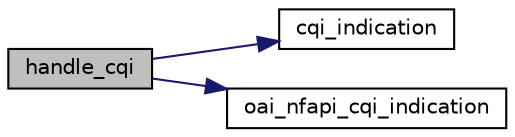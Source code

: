 digraph "handle_cqi"
{
 // LATEX_PDF_SIZE
  edge [fontname="Helvetica",fontsize="10",labelfontname="Helvetica",labelfontsize="10"];
  node [fontname="Helvetica",fontsize="10",shape=record];
  rankdir="LR";
  Node1 [label="handle_cqi",height=0.2,width=0.4,color="black", fillcolor="grey75", style="filled", fontcolor="black",tooltip=" "];
  Node1 -> Node2 [color="midnightblue",fontsize="10",style="solid",fontname="Helvetica"];
  Node2 [label="cqi_indication",height=0.2,width=0.4,color="black", fillcolor="white", style="filled",URL="$group____mac.html#gad226d8085e4ea7823164a610c6019df4",tooltip=" "];
  Node1 -> Node3 [color="midnightblue",fontsize="10",style="solid",fontname="Helvetica"];
  Node3 [label="oai_nfapi_cqi_indication",height=0.2,width=0.4,color="black", fillcolor="white", style="filled",URL="$IF__Module_8c.html#a66d454f9acc31980feeca038eeceaf9d",tooltip=" "];
}
